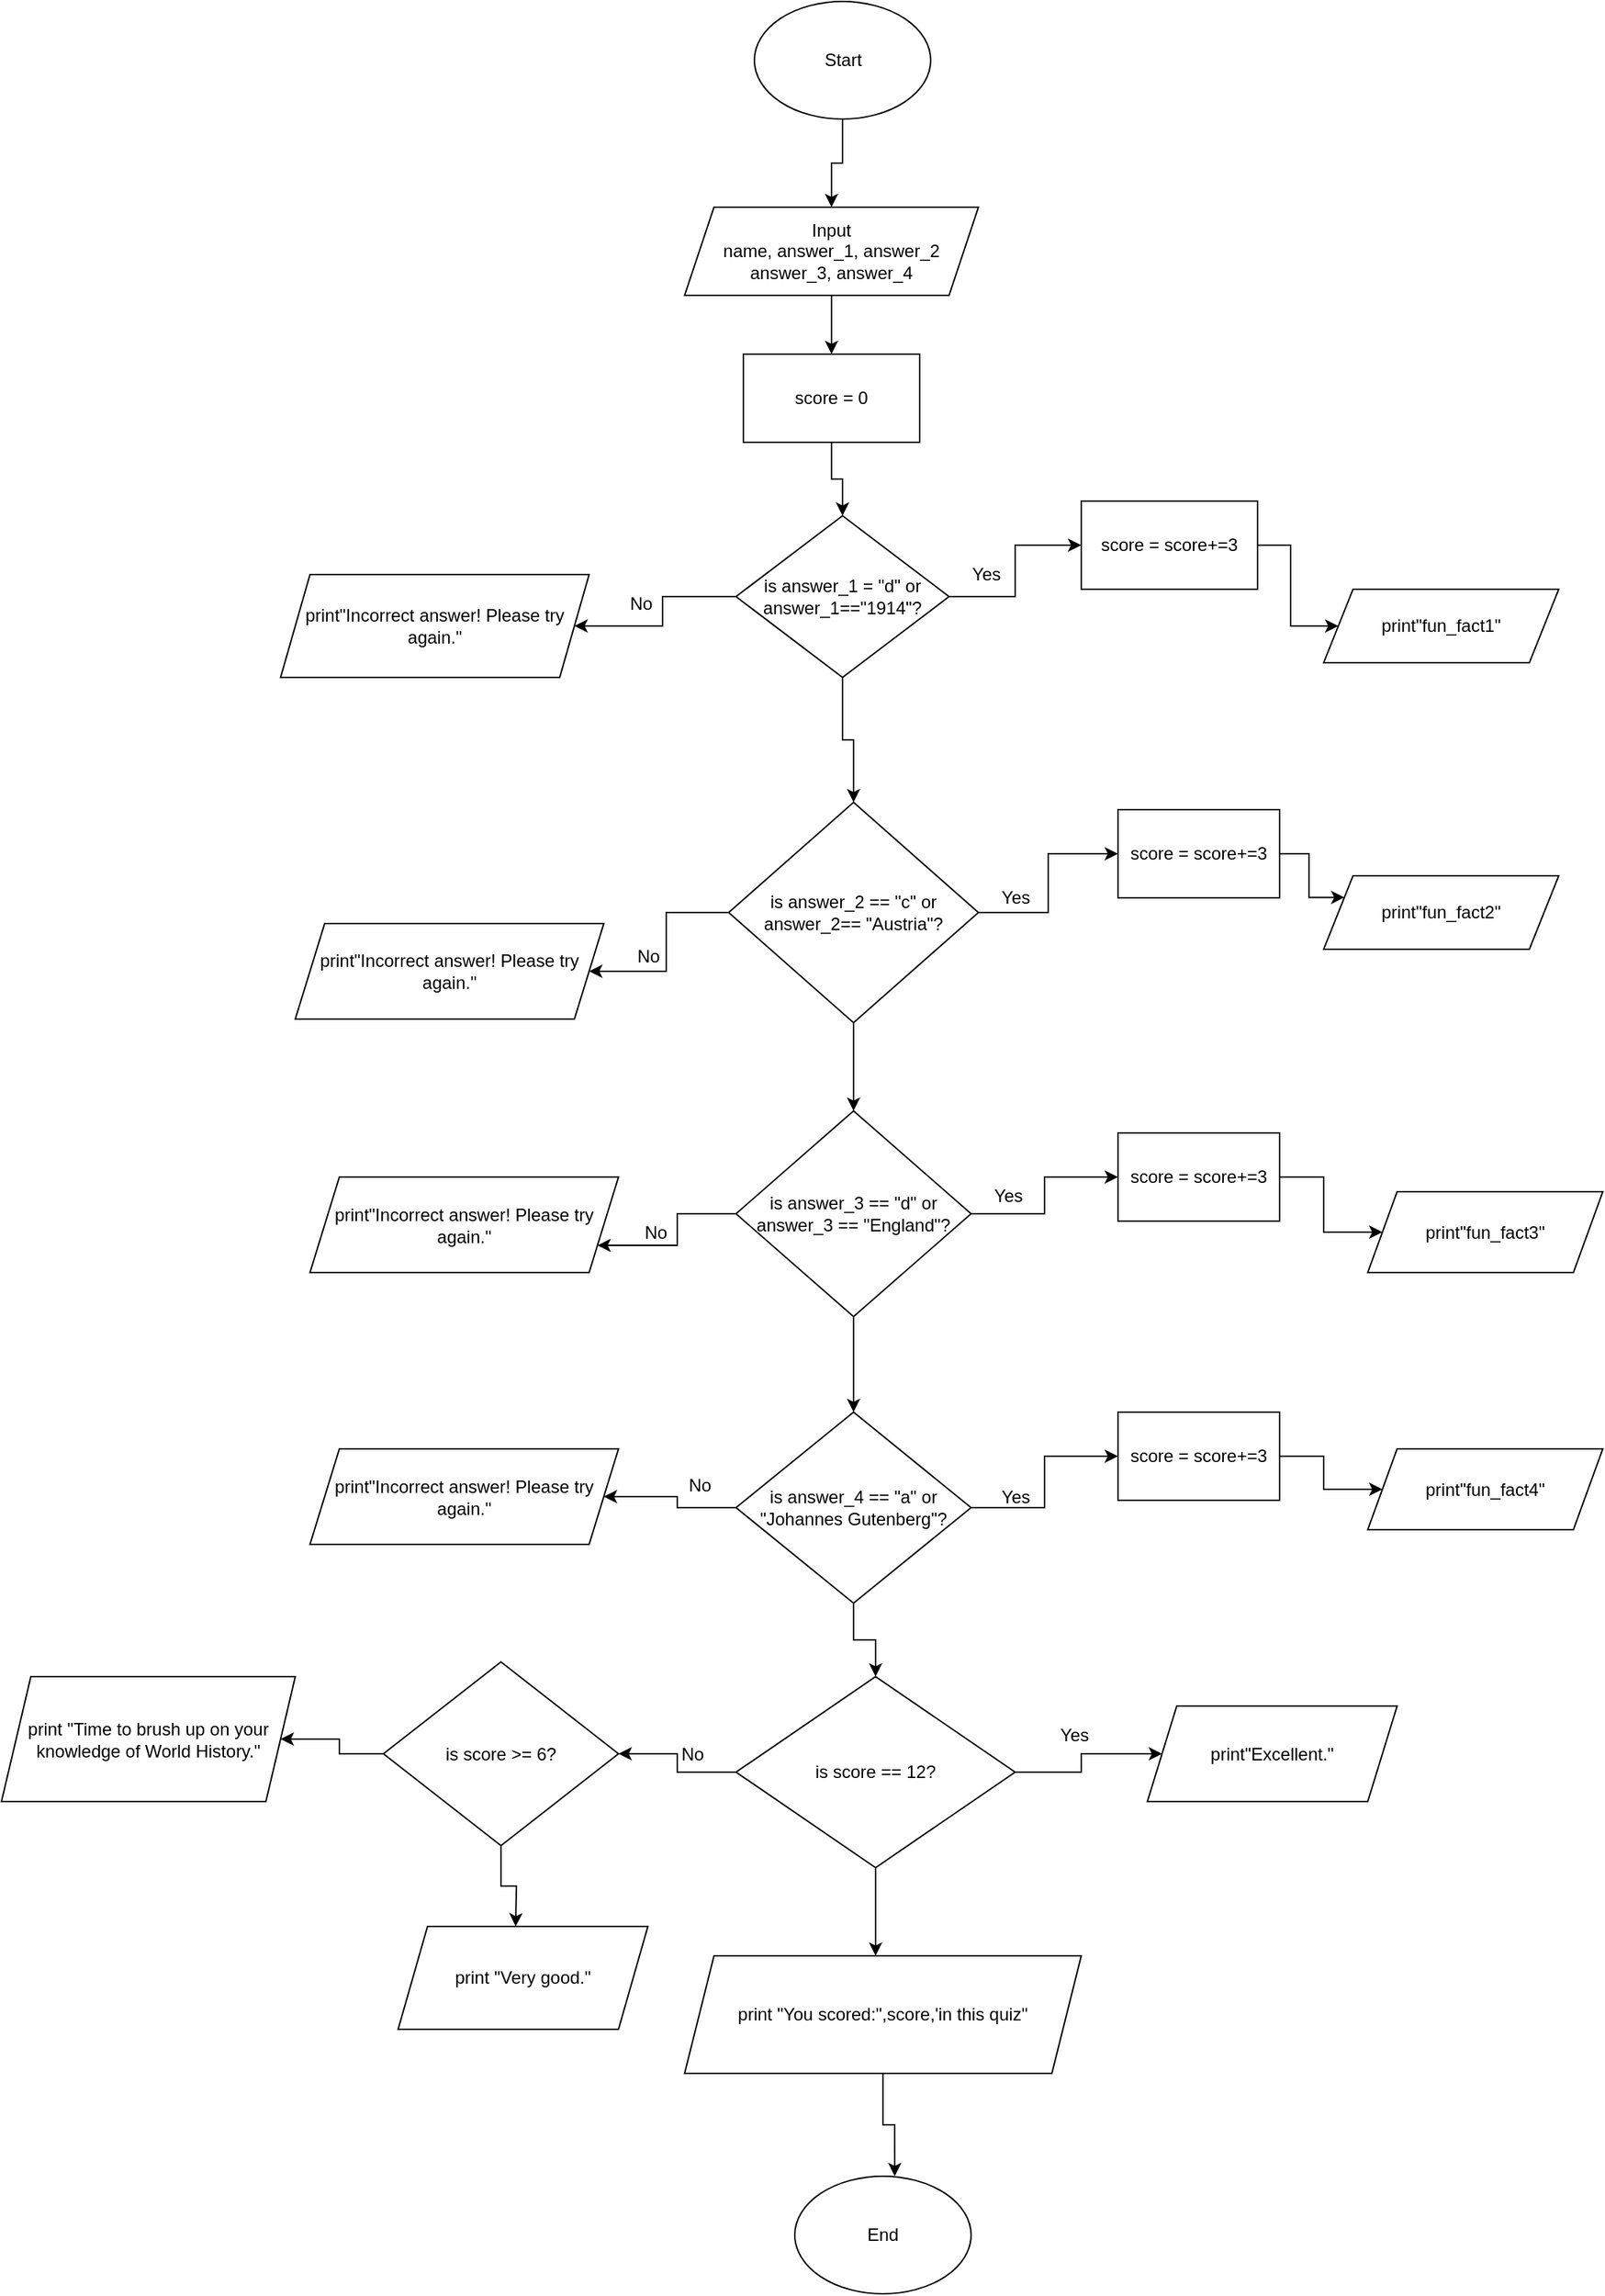 <mxfile version="16.5.1" type="device"><diagram id="54pyLrlwBLNS6WHZMQ9j" name="Page-1"><mxGraphModel dx="1718" dy="1693" grid="1" gridSize="10" guides="1" tooltips="1" connect="1" arrows="1" fold="1" page="1" pageScale="1" pageWidth="850" pageHeight="1100" math="0" shadow="0"><root><mxCell id="0"/><mxCell id="1" parent="0"/><mxCell id="HKwEVomLJSu0jmSzu77L-2" style="edgeStyle=orthogonalEdgeStyle;rounded=0;orthogonalLoop=1;jettySize=auto;html=1;" parent="1" source="HKwEVomLJSu0jmSzu77L-1" target="HKwEVomLJSu0jmSzu77L-3" edge="1"><mxGeometry relative="1" as="geometry"><mxPoint x="390" y="190" as="targetPoint"/></mxGeometry></mxCell><mxCell id="HKwEVomLJSu0jmSzu77L-1" value="Start" style="ellipse;whiteSpace=wrap;html=1;" parent="1" vertex="1"><mxGeometry x="322.5" y="-10" width="120" height="80" as="geometry"/></mxCell><mxCell id="OxJ8PseSGe1UjCaHrRKN-1" style="edgeStyle=orthogonalEdgeStyle;rounded=0;orthogonalLoop=1;jettySize=auto;html=1;exitX=0.5;exitY=1;exitDx=0;exitDy=0;" edge="1" parent="1" source="HKwEVomLJSu0jmSzu77L-3" target="OxJ8PseSGe1UjCaHrRKN-2"><mxGeometry relative="1" as="geometry"><mxPoint x="375" y="250" as="targetPoint"/></mxGeometry></mxCell><mxCell id="HKwEVomLJSu0jmSzu77L-3" value="Input&lt;br&gt;name, answer_1, answer_2&lt;br&gt;answer_3, answer_4" style="shape=parallelogram;perimeter=parallelogramPerimeter;whiteSpace=wrap;html=1;fixedSize=1;" parent="1" vertex="1"><mxGeometry x="275" y="130" width="200" height="60" as="geometry"/></mxCell><mxCell id="HKwEVomLJSu0jmSzu77L-11" value="No" style="text;html=1;align=center;verticalAlign=middle;resizable=0;points=[];autosize=1;strokeColor=none;fillColor=none;" parent="1" vertex="1"><mxGeometry x="230" y="390" width="30" height="20" as="geometry"/></mxCell><mxCell id="HKwEVomLJSu0jmSzu77L-13" value="End" style="ellipse;whiteSpace=wrap;html=1;" parent="1" vertex="1"><mxGeometry x="350" y="1470" width="120" height="80" as="geometry"/></mxCell><mxCell id="8UHJk2tdunjI_Sr2VujJ-1" value="print&quot;fun_fact1&quot;" style="shape=parallelogram;perimeter=parallelogramPerimeter;whiteSpace=wrap;html=1;fixedSize=1;" parent="1" vertex="1"><mxGeometry x="710" y="390" width="160" height="50" as="geometry"/></mxCell><mxCell id="6BkZC0F66nLwxC3r3nbR-3" style="edgeStyle=orthogonalEdgeStyle;rounded=0;orthogonalLoop=1;jettySize=auto;html=1;exitX=0;exitY=0.5;exitDx=0;exitDy=0;" parent="1" source="6BkZC0F66nLwxC3r3nbR-1" target="6BkZC0F66nLwxC3r3nbR-4" edge="1"><mxGeometry relative="1" as="geometry"><mxPoint x="240" y="450" as="targetPoint"/></mxGeometry></mxCell><mxCell id="2NZ_vOkjCQBKS7ATO8Yh-2" style="edgeStyle=orthogonalEdgeStyle;rounded=0;orthogonalLoop=1;jettySize=auto;html=1;exitX=1;exitY=0.5;exitDx=0;exitDy=0;" parent="1" source="6BkZC0F66nLwxC3r3nbR-1" target="2NZ_vOkjCQBKS7ATO8Yh-39" edge="1"><mxGeometry relative="1" as="geometry"><mxPoint x="550" y="440" as="targetPoint"/></mxGeometry></mxCell><mxCell id="2NZ_vOkjCQBKS7ATO8Yh-3" style="edgeStyle=orthogonalEdgeStyle;rounded=0;orthogonalLoop=1;jettySize=auto;html=1;exitX=0.5;exitY=1;exitDx=0;exitDy=0;" parent="1" source="6BkZC0F66nLwxC3r3nbR-1" target="6BkZC0F66nLwxC3r3nbR-9" edge="1"><mxGeometry relative="1" as="geometry"/></mxCell><mxCell id="6BkZC0F66nLwxC3r3nbR-1" value="is answer_1 = &quot;d&quot; or answer_1==&quot;1914&quot;?" style="rhombus;whiteSpace=wrap;html=1;rounded=0;" parent="1" vertex="1"><mxGeometry x="310" y="340" width="145" height="110" as="geometry"/></mxCell><mxCell id="6BkZC0F66nLwxC3r3nbR-4" value="print&quot;Incorrect answer! Please try again.&quot;" style="shape=parallelogram;perimeter=parallelogramPerimeter;whiteSpace=wrap;html=1;fixedSize=1;" parent="1" vertex="1"><mxGeometry y="380" width="210" height="70" as="geometry"/></mxCell><mxCell id="6BkZC0F66nLwxC3r3nbR-5" value="Yes" style="text;html=1;align=center;verticalAlign=middle;resizable=0;points=[];autosize=1;strokeColor=none;fillColor=none;" parent="1" vertex="1"><mxGeometry x="460" y="370" width="40" height="20" as="geometry"/></mxCell><mxCell id="2NZ_vOkjCQBKS7ATO8Yh-4" style="edgeStyle=orthogonalEdgeStyle;rounded=0;orthogonalLoop=1;jettySize=auto;html=1;exitX=0;exitY=0.5;exitDx=0;exitDy=0;" parent="1" source="6BkZC0F66nLwxC3r3nbR-9" target="6BkZC0F66nLwxC3r3nbR-10" edge="1"><mxGeometry relative="1" as="geometry"/></mxCell><mxCell id="2NZ_vOkjCQBKS7ATO8Yh-5" style="edgeStyle=orthogonalEdgeStyle;rounded=0;orthogonalLoop=1;jettySize=auto;html=1;exitX=1;exitY=0.5;exitDx=0;exitDy=0;entryX=0;entryY=0.5;entryDx=0;entryDy=0;" parent="1" source="6BkZC0F66nLwxC3r3nbR-9" target="2NZ_vOkjCQBKS7ATO8Yh-41" edge="1"><mxGeometry relative="1" as="geometry"/></mxCell><mxCell id="2NZ_vOkjCQBKS7ATO8Yh-45" style="edgeStyle=orthogonalEdgeStyle;rounded=0;orthogonalLoop=1;jettySize=auto;html=1;exitX=0.5;exitY=1;exitDx=0;exitDy=0;entryX=0.5;entryY=0;entryDx=0;entryDy=0;" parent="1" source="6BkZC0F66nLwxC3r3nbR-9" target="2NZ_vOkjCQBKS7ATO8Yh-6" edge="1"><mxGeometry relative="1" as="geometry"/></mxCell><mxCell id="6BkZC0F66nLwxC3r3nbR-9" value="is answer_2 == &quot;c&quot; or answer_2== &quot;Austria&quot;?" style="rhombus;whiteSpace=wrap;html=1;rounded=0;" parent="1" vertex="1"><mxGeometry x="305" y="535" width="170" height="150" as="geometry"/></mxCell><mxCell id="6BkZC0F66nLwxC3r3nbR-10" value="print&quot;Incorrect answer! Please try again.&quot;" style="shape=parallelogram;perimeter=parallelogramPerimeter;whiteSpace=wrap;html=1;fixedSize=1;" parent="1" vertex="1"><mxGeometry x="10" y="617.5" width="210" height="65" as="geometry"/></mxCell><mxCell id="6BkZC0F66nLwxC3r3nbR-11" value="No" style="text;html=1;align=center;verticalAlign=middle;resizable=0;points=[];autosize=1;strokeColor=none;fillColor=none;" parent="1" vertex="1"><mxGeometry x="235" y="630" width="30" height="20" as="geometry"/></mxCell><mxCell id="6BkZC0F66nLwxC3r3nbR-16" value="Yes" style="text;html=1;align=center;verticalAlign=middle;resizable=0;points=[];autosize=1;strokeColor=none;fillColor=none;" parent="1" vertex="1"><mxGeometry x="480" y="590" width="40" height="20" as="geometry"/></mxCell><mxCell id="6BkZC0F66nLwxC3r3nbR-18" value="print&quot;fun_fact2&quot;" style="shape=parallelogram;perimeter=parallelogramPerimeter;whiteSpace=wrap;html=1;fixedSize=1;" parent="1" vertex="1"><mxGeometry x="710" y="585" width="160" height="50" as="geometry"/></mxCell><mxCell id="6BkZC0F66nLwxC3r3nbR-26" style="edgeStyle=orthogonalEdgeStyle;rounded=0;orthogonalLoop=1;jettySize=auto;html=1;exitX=0.5;exitY=1;exitDx=0;exitDy=0;" parent="1" source="6BkZC0F66nLwxC3r3nbR-20" target="2NZ_vOkjCQBKS7ATO8Yh-19" edge="1"><mxGeometry relative="1" as="geometry"><mxPoint x="390" y="1160" as="targetPoint"/></mxGeometry></mxCell><mxCell id="2NZ_vOkjCQBKS7ATO8Yh-9" style="edgeStyle=orthogonalEdgeStyle;rounded=0;orthogonalLoop=1;jettySize=auto;html=1;exitX=0;exitY=0.5;exitDx=0;exitDy=0;" parent="1" source="6BkZC0F66nLwxC3r3nbR-20" target="6BkZC0F66nLwxC3r3nbR-24" edge="1"><mxGeometry relative="1" as="geometry"/></mxCell><mxCell id="2NZ_vOkjCQBKS7ATO8Yh-47" style="edgeStyle=orthogonalEdgeStyle;rounded=0;orthogonalLoop=1;jettySize=auto;html=1;exitX=1;exitY=0.5;exitDx=0;exitDy=0;entryX=0;entryY=0.5;entryDx=0;entryDy=0;" parent="1" source="6BkZC0F66nLwxC3r3nbR-20" target="2NZ_vOkjCQBKS7ATO8Yh-46" edge="1"><mxGeometry relative="1" as="geometry"/></mxCell><mxCell id="6BkZC0F66nLwxC3r3nbR-20" value="is answer_4 == &quot;a&quot; or &quot;Johannes Gutenberg&quot;?" style="rhombus;whiteSpace=wrap;html=1;rounded=0;" parent="1" vertex="1"><mxGeometry x="310" y="950" width="160" height="130" as="geometry"/></mxCell><mxCell id="6BkZC0F66nLwxC3r3nbR-24" value="print&quot;Incorrect answer! Please try again.&quot;" style="shape=parallelogram;perimeter=parallelogramPerimeter;whiteSpace=wrap;html=1;fixedSize=1;" parent="1" vertex="1"><mxGeometry x="20" y="975" width="210" height="65" as="geometry"/></mxCell><mxCell id="6BkZC0F66nLwxC3r3nbR-25" value="No" style="text;html=1;align=center;verticalAlign=middle;resizable=0;points=[];autosize=1;strokeColor=none;fillColor=none;" parent="1" vertex="1"><mxGeometry x="270" y="990" width="30" height="20" as="geometry"/></mxCell><mxCell id="2NZ_vOkjCQBKS7ATO8Yh-8" style="edgeStyle=orthogonalEdgeStyle;rounded=0;orthogonalLoop=1;jettySize=auto;html=1;exitX=0.5;exitY=1;exitDx=0;exitDy=0;" parent="1" source="2NZ_vOkjCQBKS7ATO8Yh-6" edge="1"><mxGeometry relative="1" as="geometry"><mxPoint x="390" y="950" as="targetPoint"/></mxGeometry></mxCell><mxCell id="2NZ_vOkjCQBKS7ATO8Yh-11" style="edgeStyle=orthogonalEdgeStyle;rounded=0;orthogonalLoop=1;jettySize=auto;html=1;exitX=0;exitY=0.5;exitDx=0;exitDy=0;entryX=1;entryY=0.75;entryDx=0;entryDy=0;" parent="1" source="2NZ_vOkjCQBKS7ATO8Yh-6" target="2NZ_vOkjCQBKS7ATO8Yh-7" edge="1"><mxGeometry relative="1" as="geometry"/></mxCell><mxCell id="2NZ_vOkjCQBKS7ATO8Yh-14" style="edgeStyle=orthogonalEdgeStyle;rounded=0;orthogonalLoop=1;jettySize=auto;html=1;exitX=1;exitY=0.5;exitDx=0;exitDy=0;" parent="1" source="2NZ_vOkjCQBKS7ATO8Yh-6" target="2NZ_vOkjCQBKS7ATO8Yh-43" edge="1"><mxGeometry relative="1" as="geometry"/></mxCell><mxCell id="2NZ_vOkjCQBKS7ATO8Yh-6" value="is answer_3 == &quot;d&quot; or answer_3 == &quot;England&quot;?" style="rhombus;whiteSpace=wrap;html=1;rounded=0;" parent="1" vertex="1"><mxGeometry x="310" y="745" width="160" height="140" as="geometry"/></mxCell><mxCell id="2NZ_vOkjCQBKS7ATO8Yh-7" value="print&quot;Incorrect answer! Please try again.&quot;" style="shape=parallelogram;perimeter=parallelogramPerimeter;whiteSpace=wrap;html=1;fixedSize=1;" parent="1" vertex="1"><mxGeometry x="20" y="790" width="210" height="65" as="geometry"/></mxCell><mxCell id="2NZ_vOkjCQBKS7ATO8Yh-10" value="No" style="text;html=1;align=center;verticalAlign=middle;resizable=0;points=[];autosize=1;strokeColor=none;fillColor=none;" parent="1" vertex="1"><mxGeometry x="240" y="817.5" width="30" height="20" as="geometry"/></mxCell><mxCell id="2NZ_vOkjCQBKS7ATO8Yh-12" value="print&quot;fun_fact3&quot;" style="shape=parallelogram;perimeter=parallelogramPerimeter;whiteSpace=wrap;html=1;fixedSize=1;" parent="1" vertex="1"><mxGeometry x="740" y="800" width="160" height="55" as="geometry"/></mxCell><mxCell id="2NZ_vOkjCQBKS7ATO8Yh-13" value="print&quot;fun_fact4&quot;" style="shape=parallelogram;perimeter=parallelogramPerimeter;whiteSpace=wrap;html=1;fixedSize=1;" parent="1" vertex="1"><mxGeometry x="740" y="975" width="160" height="55" as="geometry"/></mxCell><mxCell id="2NZ_vOkjCQBKS7ATO8Yh-16" value="Yes" style="text;html=1;align=center;verticalAlign=middle;resizable=0;points=[];autosize=1;strokeColor=none;fillColor=none;" parent="1" vertex="1"><mxGeometry x="475" y="792.5" width="40" height="20" as="geometry"/></mxCell><mxCell id="2NZ_vOkjCQBKS7ATO8Yh-17" value="Yes" style="text;html=1;align=center;verticalAlign=middle;resizable=0;points=[];autosize=1;strokeColor=none;fillColor=none;" parent="1" vertex="1"><mxGeometry x="480" y="997.5" width="40" height="20" as="geometry"/></mxCell><mxCell id="2NZ_vOkjCQBKS7ATO8Yh-20" style="edgeStyle=orthogonalEdgeStyle;rounded=0;orthogonalLoop=1;jettySize=auto;html=1;" parent="1" source="2NZ_vOkjCQBKS7ATO8Yh-19" target="2NZ_vOkjCQBKS7ATO8Yh-21" edge="1"><mxGeometry relative="1" as="geometry"><mxPoint x="210" y="1195" as="targetPoint"/></mxGeometry></mxCell><mxCell id="2NZ_vOkjCQBKS7ATO8Yh-27" style="edgeStyle=orthogonalEdgeStyle;rounded=0;orthogonalLoop=1;jettySize=auto;html=1;exitX=0;exitY=0.5;exitDx=0;exitDy=0;" parent="1" source="2NZ_vOkjCQBKS7ATO8Yh-19" target="2NZ_vOkjCQBKS7ATO8Yh-28" edge="1"><mxGeometry relative="1" as="geometry"><mxPoint x="200" y="1195" as="targetPoint"/></mxGeometry></mxCell><mxCell id="2NZ_vOkjCQBKS7ATO8Yh-34" style="edgeStyle=orthogonalEdgeStyle;rounded=0;orthogonalLoop=1;jettySize=auto;html=1;" parent="1" source="2NZ_vOkjCQBKS7ATO8Yh-19" edge="1"><mxGeometry relative="1" as="geometry"><mxPoint x="405" y="1320" as="targetPoint"/></mxGeometry></mxCell><mxCell id="2NZ_vOkjCQBKS7ATO8Yh-19" value="is score == 12?" style="rhombus;whiteSpace=wrap;html=1;" parent="1" vertex="1"><mxGeometry x="310" y="1130" width="190" height="130" as="geometry"/></mxCell><mxCell id="2NZ_vOkjCQBKS7ATO8Yh-21" value="print&quot;Excellent.&quot;" style="shape=parallelogram;perimeter=parallelogramPerimeter;whiteSpace=wrap;html=1;fixedSize=1;" parent="1" vertex="1"><mxGeometry x="590" y="1150" width="170" height="65" as="geometry"/></mxCell><mxCell id="2NZ_vOkjCQBKS7ATO8Yh-23" value="print &quot;Very good.&quot;" style="shape=parallelogram;perimeter=parallelogramPerimeter;whiteSpace=wrap;html=1;fixedSize=1;" parent="1" vertex="1"><mxGeometry x="80" y="1300" width="170" height="70" as="geometry"/></mxCell><mxCell id="2NZ_vOkjCQBKS7ATO8Yh-24" value="&lt;span style=&quot;color: rgba(0 , 0 , 0 , 0) ; font-family: monospace ; font-size: 0px&quot;&gt;%3CmxGraphModel%3E%3Croot%3E%3CmxCell%20id%3D%220%22%2F%3E%3CmxCell%20id%3D%221%22%20parent%3D%220%22%2F%3E%3CmxCell%20id%3D%222%22%20value%3D%22Yes%22%20style%3D%22text%3Bhtml%3D1%3Balign%3Dcenter%3BverticalAlign%3Dmiddle%3Bresizable%3D0%3Bpoints%3D%5B%5D%3Bautosize%3D1%3BstrokeColor%3Dnone%3BfillColor%3Dnone%3B%22%20vertex%3D%221%22%20parent%3D%221%22%3E%3CmxGeometry%20x%3D%22480%22%20y%3D%22970%22%20width%3D%2240%22%20height%3D%2220%22%20as%3D%22geometry%22%2F%3E%3C%2FmxCell%3E%3C%2Froot%3E%3C%2FmxGraphModel%3E&lt;/span&gt;" style="text;html=1;align=center;verticalAlign=middle;resizable=0;points=[];autosize=1;strokeColor=none;fillColor=none;" parent="1" vertex="1"><mxGeometry x="520" y="1130" width="20" height="20" as="geometry"/></mxCell><mxCell id="2NZ_vOkjCQBKS7ATO8Yh-25" value="Yes" style="text;html=1;align=center;verticalAlign=middle;resizable=0;points=[];autosize=1;strokeColor=none;fillColor=none;" parent="1" vertex="1"><mxGeometry x="520" y="1160" width="40" height="20" as="geometry"/></mxCell><mxCell id="2NZ_vOkjCQBKS7ATO8Yh-26" value="No" style="text;html=1;align=center;verticalAlign=middle;resizable=0;points=[];autosize=1;strokeColor=none;fillColor=none;" parent="1" vertex="1"><mxGeometry x="265" y="1172.5" width="30" height="20" as="geometry"/></mxCell><mxCell id="2NZ_vOkjCQBKS7ATO8Yh-29" style="edgeStyle=orthogonalEdgeStyle;rounded=0;orthogonalLoop=1;jettySize=auto;html=1;" parent="1" source="2NZ_vOkjCQBKS7ATO8Yh-28" edge="1"><mxGeometry relative="1" as="geometry"><mxPoint x="160" y="1300" as="targetPoint"/></mxGeometry></mxCell><mxCell id="2NZ_vOkjCQBKS7ATO8Yh-30" style="edgeStyle=orthogonalEdgeStyle;rounded=0;orthogonalLoop=1;jettySize=auto;html=1;exitX=0;exitY=0.5;exitDx=0;exitDy=0;" parent="1" source="2NZ_vOkjCQBKS7ATO8Yh-28" target="2NZ_vOkjCQBKS7ATO8Yh-32" edge="1"><mxGeometry relative="1" as="geometry"><mxPoint x="10" y="1183" as="targetPoint"/></mxGeometry></mxCell><mxCell id="2NZ_vOkjCQBKS7ATO8Yh-28" value="is score &amp;gt;= 6?" style="rhombus;whiteSpace=wrap;html=1;" parent="1" vertex="1"><mxGeometry x="70" y="1120" width="160" height="125" as="geometry"/></mxCell><mxCell id="2NZ_vOkjCQBKS7ATO8Yh-32" value="print &quot;Time to brush up on your knowledge of World History.&quot;" style="shape=parallelogram;perimeter=parallelogramPerimeter;whiteSpace=wrap;html=1;fixedSize=1;" parent="1" vertex="1"><mxGeometry x="-190" y="1130" width="200" height="85" as="geometry"/></mxCell><mxCell id="2NZ_vOkjCQBKS7ATO8Yh-36" style="edgeStyle=orthogonalEdgeStyle;rounded=0;orthogonalLoop=1;jettySize=auto;html=1;exitX=0.5;exitY=1;exitDx=0;exitDy=0;entryX=0.567;entryY=0;entryDx=0;entryDy=0;entryPerimeter=0;" parent="1" source="2NZ_vOkjCQBKS7ATO8Yh-35" target="HKwEVomLJSu0jmSzu77L-13" edge="1"><mxGeometry relative="1" as="geometry"/></mxCell><mxCell id="2NZ_vOkjCQBKS7ATO8Yh-35" value="print &quot;You scored:&quot;,score,'in this quiz&quot;" style="shape=parallelogram;perimeter=parallelogramPerimeter;whiteSpace=wrap;html=1;fixedSize=1;" parent="1" vertex="1"><mxGeometry x="275" y="1320" width="270" height="80" as="geometry"/></mxCell><mxCell id="2NZ_vOkjCQBKS7ATO8Yh-40" style="edgeStyle=orthogonalEdgeStyle;rounded=0;orthogonalLoop=1;jettySize=auto;html=1;exitX=1;exitY=0.5;exitDx=0;exitDy=0;" parent="1" source="2NZ_vOkjCQBKS7ATO8Yh-39" target="8UHJk2tdunjI_Sr2VujJ-1" edge="1"><mxGeometry relative="1" as="geometry"/></mxCell><mxCell id="2NZ_vOkjCQBKS7ATO8Yh-39" value="score = score+=3" style="rounded=0;whiteSpace=wrap;html=1;" parent="1" vertex="1"><mxGeometry x="545" y="330" width="120" height="60" as="geometry"/></mxCell><mxCell id="2NZ_vOkjCQBKS7ATO8Yh-42" style="edgeStyle=orthogonalEdgeStyle;rounded=0;orthogonalLoop=1;jettySize=auto;html=1;entryX=0;entryY=0.25;entryDx=0;entryDy=0;" parent="1" source="2NZ_vOkjCQBKS7ATO8Yh-41" target="6BkZC0F66nLwxC3r3nbR-18" edge="1"><mxGeometry relative="1" as="geometry"/></mxCell><mxCell id="2NZ_vOkjCQBKS7ATO8Yh-41" value="score = score+=3" style="rounded=0;whiteSpace=wrap;html=1;" parent="1" vertex="1"><mxGeometry x="570" y="540" width="110" height="60" as="geometry"/></mxCell><mxCell id="2NZ_vOkjCQBKS7ATO8Yh-44" style="edgeStyle=orthogonalEdgeStyle;rounded=0;orthogonalLoop=1;jettySize=auto;html=1;" parent="1" source="2NZ_vOkjCQBKS7ATO8Yh-43" target="2NZ_vOkjCQBKS7ATO8Yh-12" edge="1"><mxGeometry relative="1" as="geometry"><mxPoint x="730" y="810" as="targetPoint"/></mxGeometry></mxCell><mxCell id="2NZ_vOkjCQBKS7ATO8Yh-43" value="score = score+=3" style="rounded=0;whiteSpace=wrap;html=1;" parent="1" vertex="1"><mxGeometry x="570" y="760" width="110" height="60" as="geometry"/></mxCell><mxCell id="2NZ_vOkjCQBKS7ATO8Yh-48" style="edgeStyle=orthogonalEdgeStyle;rounded=0;orthogonalLoop=1;jettySize=auto;html=1;exitX=1;exitY=0.5;exitDx=0;exitDy=0;" parent="1" source="2NZ_vOkjCQBKS7ATO8Yh-46" target="2NZ_vOkjCQBKS7ATO8Yh-13" edge="1"><mxGeometry relative="1" as="geometry"/></mxCell><mxCell id="2NZ_vOkjCQBKS7ATO8Yh-46" value="score = score+=3" style="rounded=0;whiteSpace=wrap;html=1;" parent="1" vertex="1"><mxGeometry x="570" y="950" width="110" height="60" as="geometry"/></mxCell><mxCell id="OxJ8PseSGe1UjCaHrRKN-4" style="edgeStyle=orthogonalEdgeStyle;rounded=0;orthogonalLoop=1;jettySize=auto;html=1;entryX=0.5;entryY=0;entryDx=0;entryDy=0;" edge="1" parent="1" source="OxJ8PseSGe1UjCaHrRKN-2" target="6BkZC0F66nLwxC3r3nbR-1"><mxGeometry relative="1" as="geometry"/></mxCell><mxCell id="OxJ8PseSGe1UjCaHrRKN-2" value="score = 0" style="rounded=0;whiteSpace=wrap;html=1;" vertex="1" parent="1"><mxGeometry x="315" y="230" width="120" height="60" as="geometry"/></mxCell></root></mxGraphModel></diagram></mxfile>